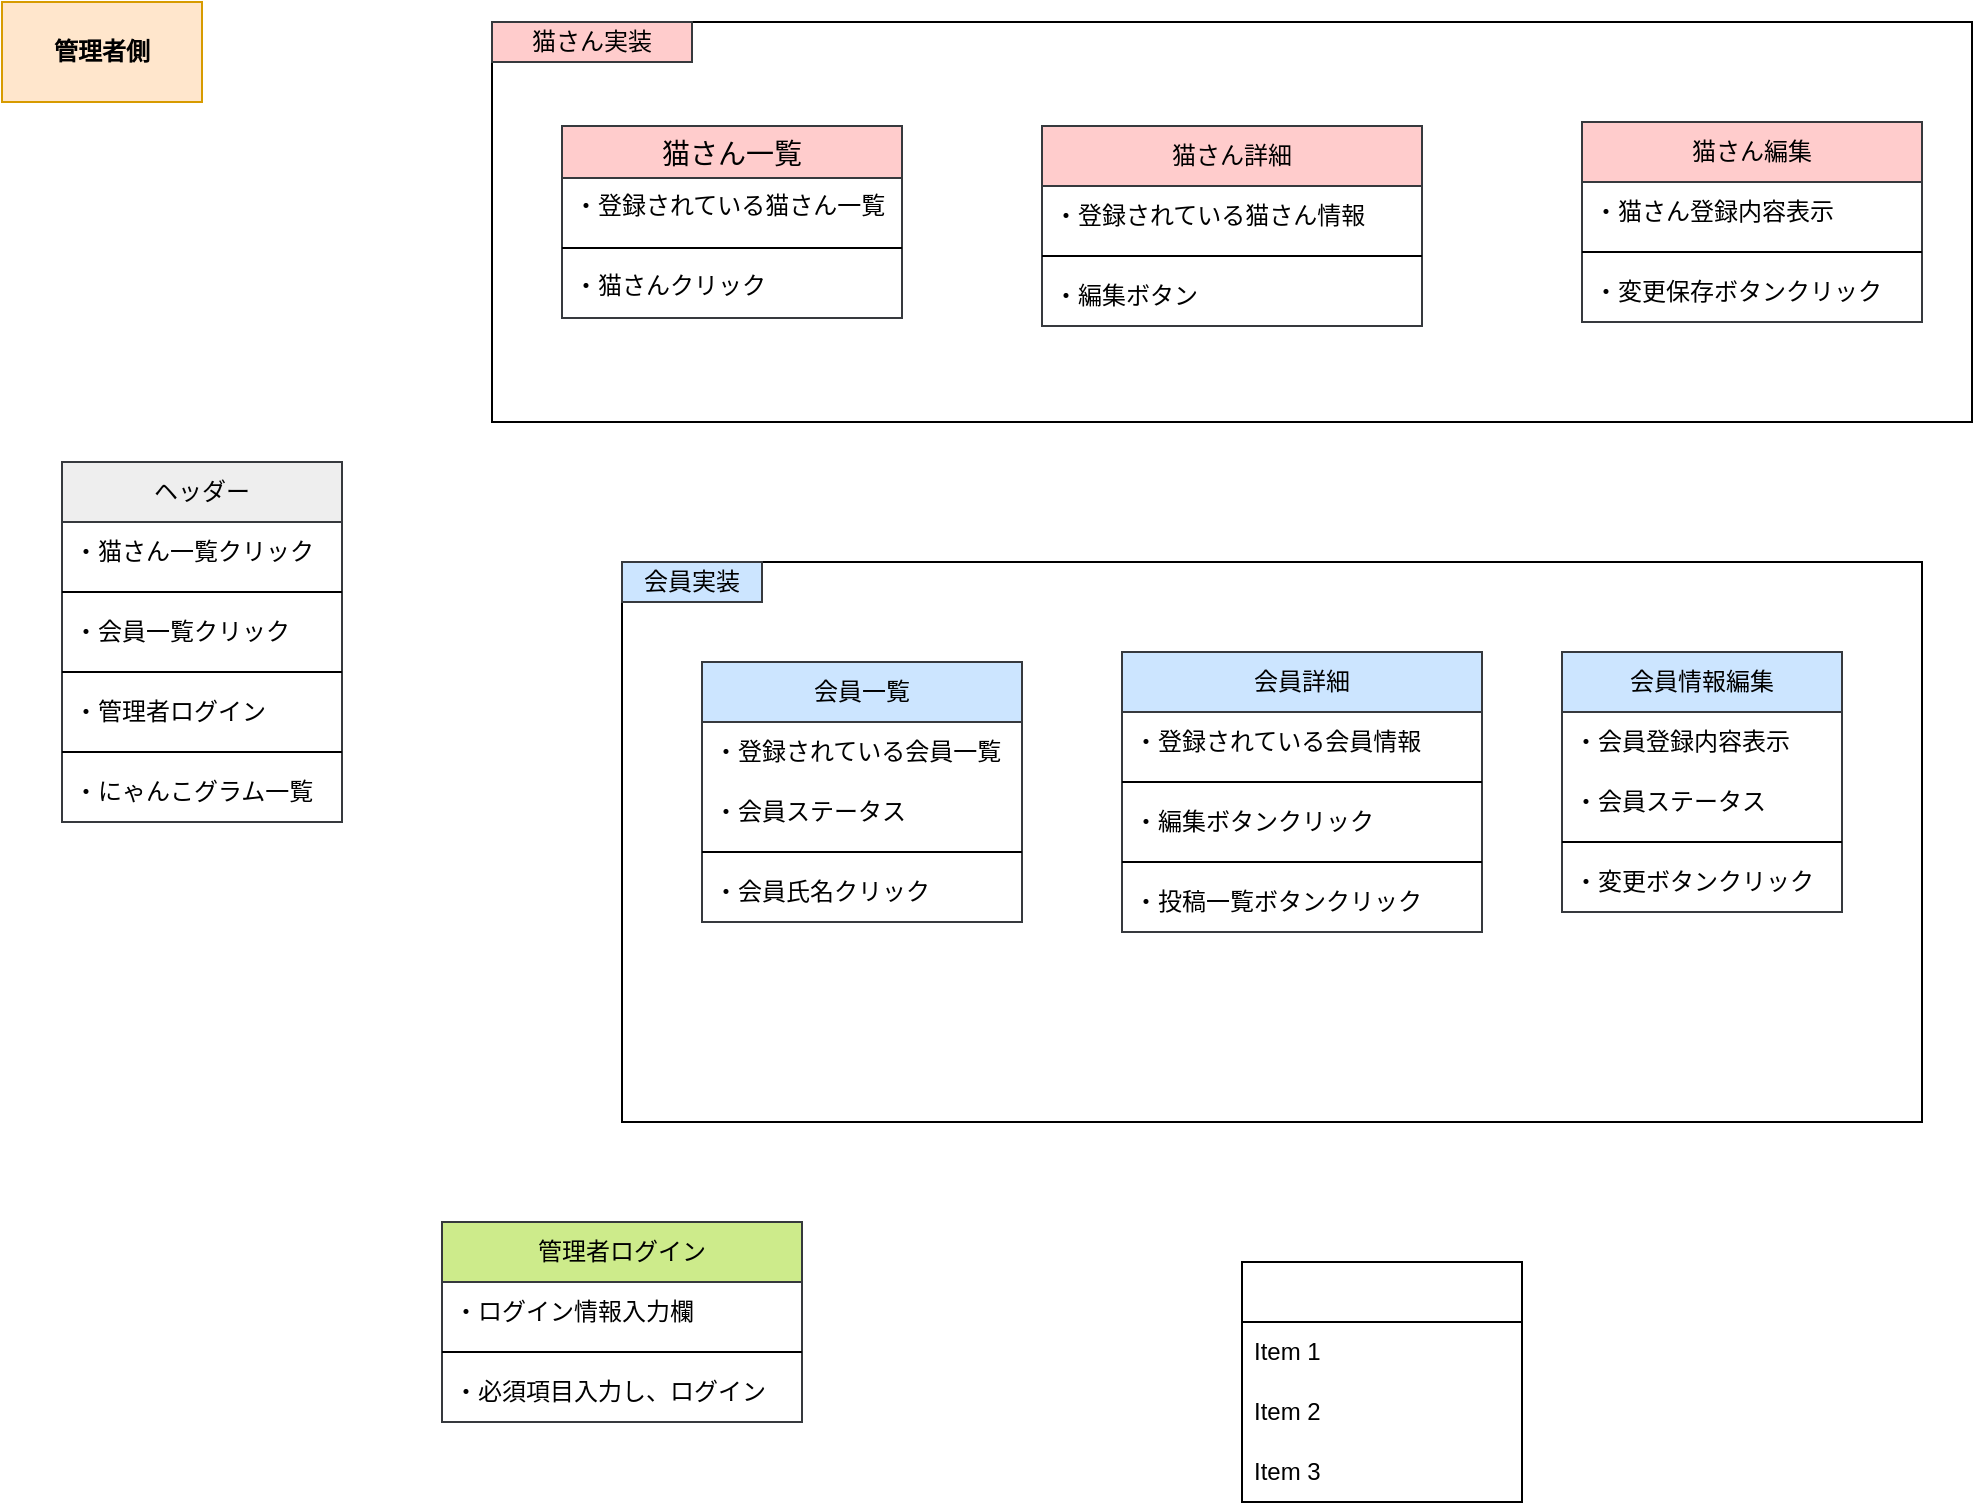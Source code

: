 <mxfile version="24.6.4" type="github">
  <diagram name="ページ1" id="fN9mV6IyBKQqi_vgUfpH">
    <mxGraphModel dx="1434" dy="738" grid="1" gridSize="10" guides="1" tooltips="1" connect="1" arrows="1" fold="1" page="1" pageScale="1" pageWidth="1654" pageHeight="1169" math="0" shadow="0">
      <root>
        <mxCell id="0" />
        <mxCell id="1" parent="0" />
        <mxCell id="NQabnClQsmJPYkecMklp-44" value="" style="rounded=0;whiteSpace=wrap;html=1;" vertex="1" parent="1">
          <mxGeometry x="255" y="20" width="740" height="200" as="geometry" />
        </mxCell>
        <mxCell id="NQabnClQsmJPYkecMklp-25" value="" style="rounded=0;whiteSpace=wrap;html=1;" vertex="1" parent="1">
          <mxGeometry x="320" y="290" width="650" height="280" as="geometry" />
        </mxCell>
        <mxCell id="NQabnClQsmJPYkecMklp-1" value="管理者側" style="rounded=0;whiteSpace=wrap;html=1;fillColor=#ffe6cc;strokeColor=#d79b00;fontStyle=1" vertex="1" parent="1">
          <mxGeometry x="10" y="10" width="100" height="50" as="geometry" />
        </mxCell>
        <mxCell id="NQabnClQsmJPYkecMklp-2" value="ヘッダー" style="swimlane;fontStyle=0;childLayout=stackLayout;horizontal=1;startSize=30;horizontalStack=0;resizeParent=1;resizeParentMax=0;resizeLast=0;collapsible=1;marginBottom=0;whiteSpace=wrap;html=1;fillColor=#eeeeee;strokeColor=#36393d;" vertex="1" parent="1">
          <mxGeometry x="40" y="240" width="140" height="180" as="geometry" />
        </mxCell>
        <mxCell id="NQabnClQsmJPYkecMklp-3" value="&lt;div&gt;&lt;/div&gt;&lt;div&gt;・猫さん一覧クリック&lt;/div&gt;" style="text;strokeColor=none;fillColor=none;align=left;verticalAlign=middle;spacingLeft=4;spacingRight=4;overflow=hidden;points=[[0,0.5],[1,0.5]];portConstraint=eastwest;rotatable=0;whiteSpace=wrap;html=1;" vertex="1" parent="NQabnClQsmJPYkecMklp-2">
          <mxGeometry y="30" width="140" height="30" as="geometry" />
        </mxCell>
        <mxCell id="NQabnClQsmJPYkecMklp-7" value="" style="line;strokeWidth=1;rotatable=0;dashed=0;labelPosition=right;align=left;verticalAlign=middle;spacingTop=0;spacingLeft=6;points=[];portConstraint=eastwest;" vertex="1" parent="NQabnClQsmJPYkecMklp-2">
          <mxGeometry y="60" width="140" height="10" as="geometry" />
        </mxCell>
        <mxCell id="NQabnClQsmJPYkecMklp-4" value="・会員一覧クリック" style="text;strokeColor=none;fillColor=none;align=left;verticalAlign=middle;spacingLeft=4;spacingRight=4;overflow=hidden;points=[[0,0.5],[1,0.5]];portConstraint=eastwest;rotatable=0;whiteSpace=wrap;html=1;" vertex="1" parent="NQabnClQsmJPYkecMklp-2">
          <mxGeometry y="70" width="140" height="30" as="geometry" />
        </mxCell>
        <mxCell id="NQabnClQsmJPYkecMklp-8" value="" style="line;strokeWidth=1;rotatable=0;dashed=0;labelPosition=right;align=left;verticalAlign=middle;spacingTop=0;spacingLeft=6;points=[];portConstraint=eastwest;" vertex="1" parent="NQabnClQsmJPYkecMklp-2">
          <mxGeometry y="100" width="140" height="10" as="geometry" />
        </mxCell>
        <mxCell id="NQabnClQsmJPYkecMklp-6" value="・管理者ログイン" style="text;strokeColor=none;fillColor=none;align=left;verticalAlign=middle;spacingLeft=4;spacingRight=4;overflow=hidden;points=[[0,0.5],[1,0.5]];portConstraint=eastwest;rotatable=0;whiteSpace=wrap;html=1;" vertex="1" parent="NQabnClQsmJPYkecMklp-2">
          <mxGeometry y="110" width="140" height="30" as="geometry" />
        </mxCell>
        <mxCell id="NQabnClQsmJPYkecMklp-56" value="" style="line;strokeWidth=1;rotatable=0;dashed=0;labelPosition=right;align=left;verticalAlign=middle;spacingTop=0;spacingLeft=6;points=[];portConstraint=eastwest;" vertex="1" parent="NQabnClQsmJPYkecMklp-2">
          <mxGeometry y="140" width="140" height="10" as="geometry" />
        </mxCell>
        <mxCell id="NQabnClQsmJPYkecMklp-55" value="・にゃんこグラム一覧" style="text;strokeColor=none;fillColor=none;align=left;verticalAlign=middle;spacingLeft=4;spacingRight=4;overflow=hidden;points=[[0,0.5],[1,0.5]];portConstraint=eastwest;rotatable=0;whiteSpace=wrap;html=1;" vertex="1" parent="NQabnClQsmJPYkecMklp-2">
          <mxGeometry y="150" width="140" height="30" as="geometry" />
        </mxCell>
        <mxCell id="NQabnClQsmJPYkecMklp-9" value="会員一覧" style="swimlane;fontStyle=0;childLayout=stackLayout;horizontal=1;startSize=30;horizontalStack=0;resizeParent=1;resizeParentMax=0;resizeLast=0;collapsible=1;marginBottom=0;whiteSpace=wrap;html=1;fillColor=#cce5ff;strokeColor=#36393d;" vertex="1" parent="1">
          <mxGeometry x="360" y="340" width="160" height="130" as="geometry" />
        </mxCell>
        <mxCell id="NQabnClQsmJPYkecMklp-10" value="・登録されている会員一覧" style="text;strokeColor=none;fillColor=none;align=left;verticalAlign=middle;spacingLeft=4;spacingRight=4;overflow=hidden;points=[[0,0.5],[1,0.5]];portConstraint=eastwest;rotatable=0;whiteSpace=wrap;html=1;" vertex="1" parent="NQabnClQsmJPYkecMklp-9">
          <mxGeometry y="30" width="160" height="30" as="geometry" />
        </mxCell>
        <mxCell id="NQabnClQsmJPYkecMklp-11" value="・会員ステータス" style="text;strokeColor=none;fillColor=none;align=left;verticalAlign=middle;spacingLeft=4;spacingRight=4;overflow=hidden;points=[[0,0.5],[1,0.5]];portConstraint=eastwest;rotatable=0;whiteSpace=wrap;html=1;" vertex="1" parent="NQabnClQsmJPYkecMklp-9">
          <mxGeometry y="60" width="160" height="30" as="geometry" />
        </mxCell>
        <mxCell id="NQabnClQsmJPYkecMklp-13" value="" style="line;strokeWidth=1;rotatable=0;dashed=0;labelPosition=right;align=left;verticalAlign=middle;spacingTop=0;spacingLeft=6;points=[];portConstraint=eastwest;" vertex="1" parent="NQabnClQsmJPYkecMklp-9">
          <mxGeometry y="90" width="160" height="10" as="geometry" />
        </mxCell>
        <mxCell id="NQabnClQsmJPYkecMklp-12" value="・会員氏名クリック" style="text;strokeColor=none;fillColor=none;align=left;verticalAlign=middle;spacingLeft=4;spacingRight=4;overflow=hidden;points=[[0,0.5],[1,0.5]];portConstraint=eastwest;rotatable=0;whiteSpace=wrap;html=1;" vertex="1" parent="NQabnClQsmJPYkecMklp-9">
          <mxGeometry y="100" width="160" height="30" as="geometry" />
        </mxCell>
        <mxCell id="NQabnClQsmJPYkecMklp-14" value="会員詳細" style="swimlane;fontStyle=0;childLayout=stackLayout;horizontal=1;startSize=30;horizontalStack=0;resizeParent=1;resizeParentMax=0;resizeLast=0;collapsible=1;marginBottom=0;whiteSpace=wrap;html=1;fillColor=#cce5ff;strokeColor=#36393d;" vertex="1" parent="1">
          <mxGeometry x="570" y="335" width="180" height="140" as="geometry" />
        </mxCell>
        <mxCell id="NQabnClQsmJPYkecMklp-15" value="・登録されている会員情報" style="text;strokeColor=none;fillColor=none;align=left;verticalAlign=middle;spacingLeft=4;spacingRight=4;overflow=hidden;points=[[0,0.5],[1,0.5]];portConstraint=eastwest;rotatable=0;whiteSpace=wrap;html=1;" vertex="1" parent="NQabnClQsmJPYkecMklp-14">
          <mxGeometry y="30" width="180" height="30" as="geometry" />
        </mxCell>
        <mxCell id="NQabnClQsmJPYkecMklp-22" value="" style="line;strokeWidth=1;rotatable=0;dashed=0;labelPosition=right;align=left;verticalAlign=middle;spacingTop=0;spacingLeft=6;points=[];portConstraint=eastwest;" vertex="1" parent="NQabnClQsmJPYkecMklp-14">
          <mxGeometry y="60" width="180" height="10" as="geometry" />
        </mxCell>
        <mxCell id="NQabnClQsmJPYkecMklp-16" value="・編集ボタンクリック" style="text;strokeColor=none;fillColor=none;align=left;verticalAlign=middle;spacingLeft=4;spacingRight=4;overflow=hidden;points=[[0,0.5],[1,0.5]];portConstraint=eastwest;rotatable=0;whiteSpace=wrap;html=1;" vertex="1" parent="NQabnClQsmJPYkecMklp-14">
          <mxGeometry y="70" width="180" height="30" as="geometry" />
        </mxCell>
        <mxCell id="NQabnClQsmJPYkecMklp-23" value="" style="line;strokeWidth=1;rotatable=0;dashed=0;labelPosition=right;align=left;verticalAlign=middle;spacingTop=0;spacingLeft=6;points=[];portConstraint=eastwest;" vertex="1" parent="NQabnClQsmJPYkecMklp-14">
          <mxGeometry y="100" width="180" height="10" as="geometry" />
        </mxCell>
        <mxCell id="NQabnClQsmJPYkecMklp-17" value="・投稿一覧ボタンクリック" style="text;strokeColor=none;fillColor=none;align=left;verticalAlign=middle;spacingLeft=4;spacingRight=4;overflow=hidden;points=[[0,0.5],[1,0.5]];portConstraint=eastwest;rotatable=0;whiteSpace=wrap;html=1;" vertex="1" parent="NQabnClQsmJPYkecMklp-14">
          <mxGeometry y="110" width="180" height="30" as="geometry" />
        </mxCell>
        <mxCell id="NQabnClQsmJPYkecMklp-18" value="会員情報編集" style="swimlane;fontStyle=0;childLayout=stackLayout;horizontal=1;startSize=30;horizontalStack=0;resizeParent=1;resizeParentMax=0;resizeLast=0;collapsible=1;marginBottom=0;whiteSpace=wrap;html=1;fillColor=#cce5ff;strokeColor=#36393d;" vertex="1" parent="1">
          <mxGeometry x="790" y="335" width="140" height="130" as="geometry" />
        </mxCell>
        <mxCell id="NQabnClQsmJPYkecMklp-19" value="・会員登録内容表示" style="text;strokeColor=none;fillColor=none;align=left;verticalAlign=middle;spacingLeft=4;spacingRight=4;overflow=hidden;points=[[0,0.5],[1,0.5]];portConstraint=eastwest;rotatable=0;whiteSpace=wrap;html=1;" vertex="1" parent="NQabnClQsmJPYkecMklp-18">
          <mxGeometry y="30" width="140" height="30" as="geometry" />
        </mxCell>
        <mxCell id="NQabnClQsmJPYkecMklp-20" value="・会員ステータス" style="text;strokeColor=none;fillColor=none;align=left;verticalAlign=middle;spacingLeft=4;spacingRight=4;overflow=hidden;points=[[0,0.5],[1,0.5]];portConstraint=eastwest;rotatable=0;whiteSpace=wrap;html=1;" vertex="1" parent="NQabnClQsmJPYkecMklp-18">
          <mxGeometry y="60" width="140" height="30" as="geometry" />
        </mxCell>
        <mxCell id="NQabnClQsmJPYkecMklp-24" value="" style="line;strokeWidth=1;rotatable=0;dashed=0;labelPosition=right;align=left;verticalAlign=middle;spacingTop=0;spacingLeft=6;points=[];portConstraint=eastwest;" vertex="1" parent="NQabnClQsmJPYkecMklp-18">
          <mxGeometry y="90" width="140" height="10" as="geometry" />
        </mxCell>
        <mxCell id="NQabnClQsmJPYkecMklp-21" value="・変更ボタンクリック" style="text;strokeColor=none;fillColor=none;align=left;verticalAlign=middle;spacingLeft=4;spacingRight=4;overflow=hidden;points=[[0,0.5],[1,0.5]];portConstraint=eastwest;rotatable=0;whiteSpace=wrap;html=1;" vertex="1" parent="NQabnClQsmJPYkecMklp-18">
          <mxGeometry y="100" width="140" height="30" as="geometry" />
        </mxCell>
        <mxCell id="NQabnClQsmJPYkecMklp-26" value="会員実装" style="rounded=0;whiteSpace=wrap;html=1;fillColor=#cce5ff;strokeColor=#36393d;" vertex="1" parent="1">
          <mxGeometry x="320" y="290" width="70" height="20" as="geometry" />
        </mxCell>
        <mxCell id="NQabnClQsmJPYkecMklp-29" value="猫さん一覧" style="swimlane;fontStyle=0;childLayout=stackLayout;horizontal=1;startSize=26;horizontalStack=0;resizeParent=1;resizeParentMax=0;resizeLast=0;collapsible=1;marginBottom=0;align=center;fontSize=14;fillColor=#ffcccc;strokeColor=#36393d;" vertex="1" parent="1">
          <mxGeometry x="290" y="72" width="170" height="96" as="geometry" />
        </mxCell>
        <mxCell id="NQabnClQsmJPYkecMklp-30" value="・登録されている猫さん一覧&lt;div&gt;&lt;br&gt;&lt;/div&gt;" style="text;strokeColor=none;fillColor=none;spacingLeft=4;spacingRight=4;overflow=hidden;rotatable=0;points=[[0,0.5],[1,0.5]];portConstraint=eastwest;fontSize=12;whiteSpace=wrap;html=1;" vertex="1" parent="NQabnClQsmJPYkecMklp-29">
          <mxGeometry y="26" width="170" height="30" as="geometry" />
        </mxCell>
        <mxCell id="NQabnClQsmJPYkecMklp-33" value="" style="line;strokeWidth=1;rotatable=0;dashed=0;labelPosition=right;align=left;verticalAlign=middle;spacingTop=0;spacingLeft=6;points=[];portConstraint=eastwest;" vertex="1" parent="NQabnClQsmJPYkecMklp-29">
          <mxGeometry y="56" width="170" height="10" as="geometry" />
        </mxCell>
        <mxCell id="NQabnClQsmJPYkecMklp-31" value="・猫さんクリック" style="text;strokeColor=none;fillColor=none;spacingLeft=4;spacingRight=4;overflow=hidden;rotatable=0;points=[[0,0.5],[1,0.5]];portConstraint=eastwest;fontSize=12;whiteSpace=wrap;html=1;" vertex="1" parent="NQabnClQsmJPYkecMklp-29">
          <mxGeometry y="66" width="170" height="30" as="geometry" />
        </mxCell>
        <mxCell id="NQabnClQsmJPYkecMklp-34" value="猫さん詳細" style="swimlane;fontStyle=0;childLayout=stackLayout;horizontal=1;startSize=30;horizontalStack=0;resizeParent=1;resizeParentMax=0;resizeLast=0;collapsible=1;marginBottom=0;whiteSpace=wrap;html=1;fillColor=#ffcccc;strokeColor=#36393d;" vertex="1" parent="1">
          <mxGeometry x="530" y="72" width="190" height="100" as="geometry" />
        </mxCell>
        <mxCell id="NQabnClQsmJPYkecMklp-35" value="・登録されている猫さん情報" style="text;strokeColor=none;fillColor=none;align=left;verticalAlign=middle;spacingLeft=4;spacingRight=4;overflow=hidden;points=[[0,0.5],[1,0.5]];portConstraint=eastwest;rotatable=0;whiteSpace=wrap;html=1;" vertex="1" parent="NQabnClQsmJPYkecMklp-34">
          <mxGeometry y="30" width="190" height="30" as="geometry" />
        </mxCell>
        <mxCell id="NQabnClQsmJPYkecMklp-38" value="" style="line;strokeWidth=1;rotatable=0;dashed=0;labelPosition=right;align=left;verticalAlign=middle;spacingTop=0;spacingLeft=6;points=[];portConstraint=eastwest;" vertex="1" parent="NQabnClQsmJPYkecMklp-34">
          <mxGeometry y="60" width="190" height="10" as="geometry" />
        </mxCell>
        <mxCell id="NQabnClQsmJPYkecMklp-36" value="・編集ボタン" style="text;strokeColor=none;fillColor=none;align=left;verticalAlign=middle;spacingLeft=4;spacingRight=4;overflow=hidden;points=[[0,0.5],[1,0.5]];portConstraint=eastwest;rotatable=0;whiteSpace=wrap;html=1;" vertex="1" parent="NQabnClQsmJPYkecMklp-34">
          <mxGeometry y="70" width="190" height="30" as="geometry" />
        </mxCell>
        <mxCell id="NQabnClQsmJPYkecMklp-39" value="猫さん編集" style="swimlane;fontStyle=0;childLayout=stackLayout;horizontal=1;startSize=30;horizontalStack=0;resizeParent=1;resizeParentMax=0;resizeLast=0;collapsible=1;marginBottom=0;whiteSpace=wrap;html=1;fillColor=#ffcccc;strokeColor=#36393d;" vertex="1" parent="1">
          <mxGeometry x="800" y="70" width="170" height="100" as="geometry" />
        </mxCell>
        <mxCell id="NQabnClQsmJPYkecMklp-40" value="・猫さん登録内容表示" style="text;strokeColor=none;fillColor=none;align=left;verticalAlign=middle;spacingLeft=4;spacingRight=4;overflow=hidden;points=[[0,0.5],[1,0.5]];portConstraint=eastwest;rotatable=0;whiteSpace=wrap;html=1;" vertex="1" parent="NQabnClQsmJPYkecMklp-39">
          <mxGeometry y="30" width="170" height="30" as="geometry" />
        </mxCell>
        <mxCell id="NQabnClQsmJPYkecMklp-43" value="" style="line;strokeWidth=1;rotatable=0;dashed=0;labelPosition=right;align=left;verticalAlign=middle;spacingTop=0;spacingLeft=6;points=[];portConstraint=eastwest;" vertex="1" parent="NQabnClQsmJPYkecMklp-39">
          <mxGeometry y="60" width="170" height="10" as="geometry" />
        </mxCell>
        <mxCell id="NQabnClQsmJPYkecMklp-41" value="・変更保存ボタンクリック" style="text;strokeColor=none;fillColor=none;align=left;verticalAlign=middle;spacingLeft=4;spacingRight=4;overflow=hidden;points=[[0,0.5],[1,0.5]];portConstraint=eastwest;rotatable=0;whiteSpace=wrap;html=1;" vertex="1" parent="NQabnClQsmJPYkecMklp-39">
          <mxGeometry y="70" width="170" height="30" as="geometry" />
        </mxCell>
        <mxCell id="NQabnClQsmJPYkecMklp-45" value="猫さん実装" style="rounded=0;whiteSpace=wrap;html=1;fillColor=#ffcccc;strokeColor=#36393d;" vertex="1" parent="1">
          <mxGeometry x="255" y="20" width="100" height="20" as="geometry" />
        </mxCell>
        <mxCell id="NQabnClQsmJPYkecMklp-46" value="管理者ログイン" style="swimlane;fontStyle=0;childLayout=stackLayout;horizontal=1;startSize=30;horizontalStack=0;resizeParent=1;resizeParentMax=0;resizeLast=0;collapsible=1;marginBottom=0;whiteSpace=wrap;html=1;fillColor=#cdeb8b;strokeColor=#36393d;" vertex="1" parent="1">
          <mxGeometry x="230" y="620" width="180" height="100" as="geometry" />
        </mxCell>
        <mxCell id="NQabnClQsmJPYkecMklp-47" value="・ログイン情報入力欄" style="text;strokeColor=none;fillColor=none;align=left;verticalAlign=middle;spacingLeft=4;spacingRight=4;overflow=hidden;points=[[0,0.5],[1,0.5]];portConstraint=eastwest;rotatable=0;whiteSpace=wrap;html=1;" vertex="1" parent="NQabnClQsmJPYkecMklp-46">
          <mxGeometry y="30" width="180" height="30" as="geometry" />
        </mxCell>
        <mxCell id="NQabnClQsmJPYkecMklp-50" value="" style="line;strokeWidth=1;rotatable=0;dashed=0;labelPosition=right;align=left;verticalAlign=middle;spacingTop=0;spacingLeft=6;points=[];portConstraint=eastwest;" vertex="1" parent="NQabnClQsmJPYkecMklp-46">
          <mxGeometry y="60" width="180" height="10" as="geometry" />
        </mxCell>
        <mxCell id="NQabnClQsmJPYkecMklp-48" value="・必須項目入力し、ログイン" style="text;strokeColor=none;fillColor=none;align=left;verticalAlign=middle;spacingLeft=4;spacingRight=4;overflow=hidden;points=[[0,0.5],[1,0.5]];portConstraint=eastwest;rotatable=0;whiteSpace=wrap;html=1;" vertex="1" parent="NQabnClQsmJPYkecMklp-46">
          <mxGeometry y="70" width="180" height="30" as="geometry" />
        </mxCell>
        <mxCell id="NQabnClQsmJPYkecMklp-51" value="" style="swimlane;fontStyle=0;childLayout=stackLayout;horizontal=1;startSize=30;horizontalStack=0;resizeParent=1;resizeParentMax=0;resizeLast=0;collapsible=1;marginBottom=0;whiteSpace=wrap;html=1;" vertex="1" parent="1">
          <mxGeometry x="630" y="640" width="140" height="120" as="geometry" />
        </mxCell>
        <mxCell id="NQabnClQsmJPYkecMklp-52" value="Item 1" style="text;strokeColor=none;fillColor=none;align=left;verticalAlign=middle;spacingLeft=4;spacingRight=4;overflow=hidden;points=[[0,0.5],[1,0.5]];portConstraint=eastwest;rotatable=0;whiteSpace=wrap;html=1;" vertex="1" parent="NQabnClQsmJPYkecMklp-51">
          <mxGeometry y="30" width="140" height="30" as="geometry" />
        </mxCell>
        <mxCell id="NQabnClQsmJPYkecMklp-53" value="Item 2" style="text;strokeColor=none;fillColor=none;align=left;verticalAlign=middle;spacingLeft=4;spacingRight=4;overflow=hidden;points=[[0,0.5],[1,0.5]];portConstraint=eastwest;rotatable=0;whiteSpace=wrap;html=1;" vertex="1" parent="NQabnClQsmJPYkecMklp-51">
          <mxGeometry y="60" width="140" height="30" as="geometry" />
        </mxCell>
        <mxCell id="NQabnClQsmJPYkecMklp-54" value="Item 3" style="text;strokeColor=none;fillColor=none;align=left;verticalAlign=middle;spacingLeft=4;spacingRight=4;overflow=hidden;points=[[0,0.5],[1,0.5]];portConstraint=eastwest;rotatable=0;whiteSpace=wrap;html=1;" vertex="1" parent="NQabnClQsmJPYkecMklp-51">
          <mxGeometry y="90" width="140" height="30" as="geometry" />
        </mxCell>
      </root>
    </mxGraphModel>
  </diagram>
</mxfile>
